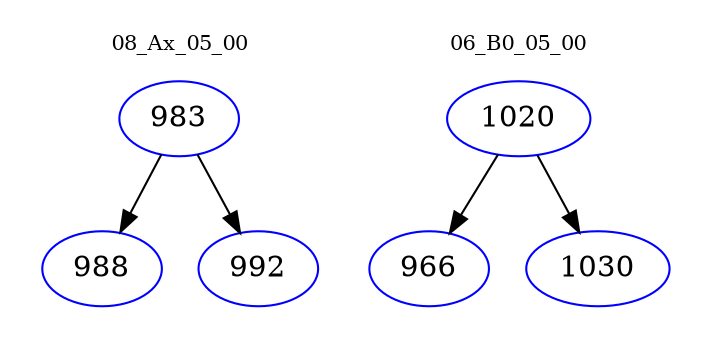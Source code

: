digraph{
subgraph cluster_0 {
color = white
label = "08_Ax_05_00";
fontsize=10;
T0_983 [label="983", color="blue"]
T0_983 -> T0_988 [color="black"]
T0_988 [label="988", color="blue"]
T0_983 -> T0_992 [color="black"]
T0_992 [label="992", color="blue"]
}
subgraph cluster_1 {
color = white
label = "06_B0_05_00";
fontsize=10;
T1_1020 [label="1020", color="blue"]
T1_1020 -> T1_966 [color="black"]
T1_966 [label="966", color="blue"]
T1_1020 -> T1_1030 [color="black"]
T1_1030 [label="1030", color="blue"]
}
}
